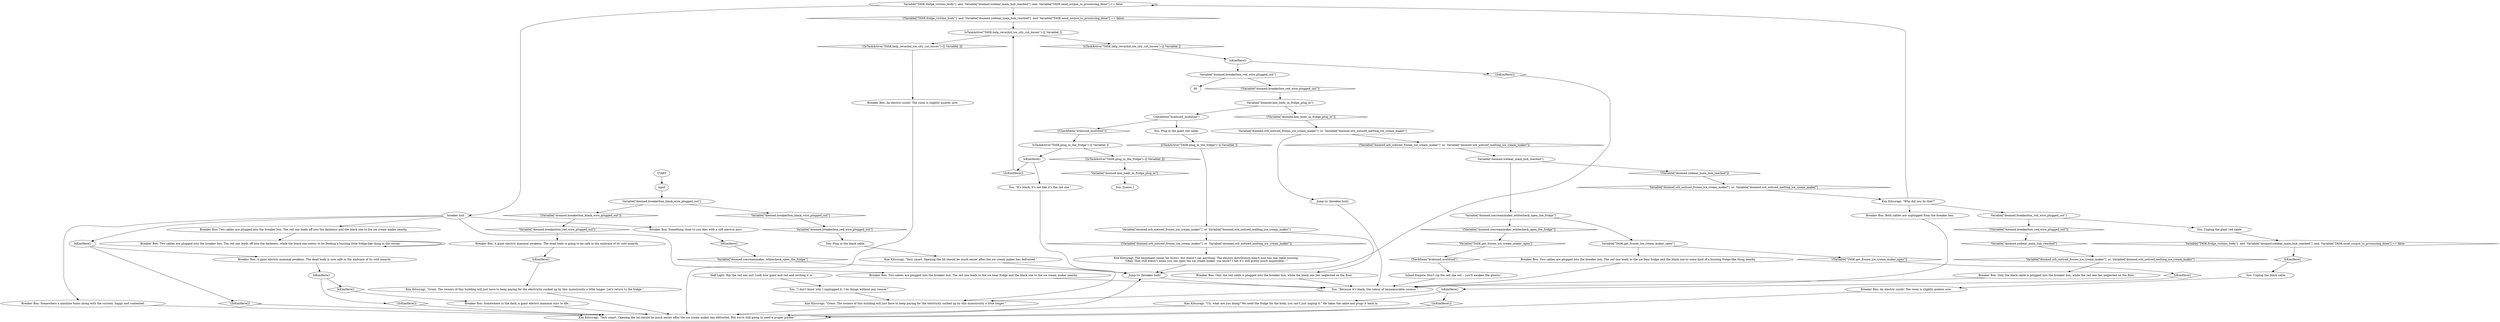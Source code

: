 # DOOMED / BREAKER BOX
# Doomed cellar, breaker box. DONE. 
#
#Get task finished for locate a fridge if you need to plug the fridge back in.
# ==================================================
digraph G {
	  0 [label="START"];
	  1 [label="input"];
	  2 [label="Jump to: [breaker hub]"];
	  3 [label="IsKimHere()"];
	  4 [label="IsKimHere()", shape=diamond];
	  5 [label="!(IsKimHere())", shape=diamond];
	  6 [label="Variable[\"doomed.breakerbox_black_wire_plugged_out\"]"];
	  7 [label="Variable[\"doomed.breakerbox_black_wire_plugged_out\"]", shape=diamond];
	  8 [label="!(Variable[\"doomed.breakerbox_black_wire_plugged_out\"])", shape=diamond];
	  9 [label="Kim Kitsuragi: \"Great. The owners of this building will just have to keep paying for the electricity sucked up by this monstrosity a little longer. Let's return to the fridge.\""];
	  10 [label="IsTaskActive(\"TASK.help_revachol_ice_city_cut_losses\")--[[ Variable[ ]]"];
	  11 [label="IsTaskActive(\"TASK.help_revachol_ice_city_cut_losses\")--[[ Variable[ ]]", shape=diamond];
	  12 [label="!(IsTaskActive(\"TASK.help_revachol_ice_city_cut_losses\")--[[ Variable[ ]])", shape=diamond];
	  13 [label="Half Light: Rip the red one out! Look how giant and red and inviting it is..."];
	  14 [label="Breaker Box: Two cables are plugged into the breaker box. The red one leads off into the darkness, while the black one seems to be feeding a buzzing little fridge-like thing in the corner."];
	  15 [label="Variable[\"doomed.icebear_main_hub_reached\"]"];
	  16 [label="Variable[\"doomed.icebear_main_hub_reached\"]", shape=diamond];
	  17 [label="!(Variable[\"doomed.icebear_main_hub_reached\"])", shape=diamond];
	  18 [label="Variable[\"doomed.icecreammaker_whitecheck_open_the_fridge\"]"];
	  19 [label="Variable[\"doomed.icecreammaker_whitecheck_open_the_fridge\"]", shape=diamond];
	  20 [label="!(Variable[\"doomed.icecreammaker_whitecheck_open_the_fridge\"])", shape=diamond];
	  21 [label="Variable[\"TASK.get_frozen_ice_cream_maker_open\"]"];
	  22 [label="Variable[\"TASK.get_frozen_ice_cream_maker_open\"]", shape=diamond];
	  23 [label="!(Variable[\"TASK.get_frozen_ice_cream_maker_open\"])", shape=diamond];
	  24 [label="Breaker Box: Two cables are plugged into the breaker box. The red one leads to the ice bear fridge and the black one to some kind of a buzzing fridge-like thing nearby."];
	  25 [label="Kim Kitsuragi: The lieutenant raises his brows, but doesn't say anything. The electric distribution board now has one cable missing.\n\"Okay. That still doesn't mean you can open the ice cream maker, you know? I bet it's still pretty much impossible...\""];
	  26 [label="Kim Kitsuragi: \"Great. The owners of this building will just have to keep paying for the electricity sucked up by this monstrosity a little longer.\""];
	  27 [label="Breaker Box: Somewhere in the dark, a giant electric mammal stirs to life..."];
	  28 [label="Variable[\"doomed.orb_noticed_frozen_ice_cream_maker\"]  or  Variable[\"doomed.orb_noticed_melting_ice_cream_maker\"]"];
	  29 [label="Variable[\"doomed.orb_noticed_frozen_ice_cream_maker\"]  or  Variable[\"doomed.orb_noticed_melting_ice_cream_maker\"]", shape=diamond];
	  30 [label="!(Variable[\"doomed.orb_noticed_frozen_ice_cream_maker\"]  or  Variable[\"doomed.orb_noticed_melting_ice_cream_maker\"])", shape=diamond];
	  31 [label="Jump to: [breaker hub]"];
	  32 [label="Kim Kitsuragi: \"Very smart. Opening the lid should be much easier after the ice cream maker has defrosted. But we're still going to need a proper prybar.\""];
	  33 [label="IsTaskActive(\"TASK.plug_in_the_fridge\")--[[ Variable[ ]]"];
	  34 [label="IsTaskActive(\"TASK.plug_in_the_fridge\")--[[ Variable[ ]]", shape=diamond];
	  35 [label="!(IsTaskActive(\"TASK.plug_in_the_fridge\")--[[ Variable[ ]])", shape=diamond];
	  36 [label="IsKimHere()"];
	  37 [label="IsKimHere()", shape=diamond];
	  38 [label="!(IsKimHere())", shape=diamond];
	  39 [label="You: \"It's black, it's not like it's the red one.\""];
	  40 [label="Variable[\"doomed.breakerbox_red_wire_plugged_out\"]"];
	  41 [label="Variable[\"doomed.breakerbox_red_wire_plugged_out\"]", shape=diamond];
	  42 [label="!(Variable[\"doomed.breakerbox_red_wire_plugged_out\"])", shape=diamond];
	  43 [label="You: Unplug the giant red cable."];
	  44 [label="Breaker Box: Two cables are plugged into the breaker box. The red one leads to the ice bear fridge and the black one to the ice cream maker nearby."];
	  45 [label="Breaker Box: Only the black cable is plugged into the breaker box, while the red one lies neglected on the floor."];
	  46 [label="Breaker Box: A giant electric mammal awakens. The dead body is going to be safe in the embrace of its cold innards."];
	  47 [label="Variable[\"doomed.orb_noticed_frozen_ice_cream_maker\"]  or  Variable[\"doomed.orb_noticed_melting_ice_cream_maker\"]"];
	  48 [label="Variable[\"doomed.orb_noticed_frozen_ice_cream_maker\"]  or  Variable[\"doomed.orb_noticed_melting_ice_cream_maker\"]", shape=diamond];
	  49 [label="!(Variable[\"doomed.orb_noticed_frozen_ice_cream_maker\"]  or  Variable[\"doomed.orb_noticed_melting_ice_cream_maker\"])", shape=diamond];
	  50 [label="Breaker Box: Only the red cable is plugged into the breaker box, while the black one lies neglected on the floor."];
	  51 [label="Variable[\"doomed.kim_body_in_fridge_plug_in\"]"];
	  52 [label="Variable[\"doomed.kim_body_in_fridge_plug_in\"]", shape=diamond];
	  53 [label="!(Variable[\"doomed.kim_body_in_fridge_plug_in\"])", shape=diamond];
	  54 [label="CheckItem(\"kvalsund_multitool\")"];
	  55 [label="CheckItem(\"kvalsund_multitool\")", shape=diamond];
	  56 [label="!(CheckItem(\"kvalsund_multitool\"))", shape=diamond];
	  57 [label="You: Plug in the giant red cable."];
	  58 [label="Breaker Box: Somewhere a machine hums along with the current, happy and contented."];
	  59 [label="Kim Kitsuragi: \"Very smart. Opening the lid should be much easier after the ice cream maker has defrosted.\""];
	  60 [label="Inland Empire: Don't rip the red one out -- you'll awaken the ghosts!"];
	  61 [label="You: \"I don't know why I unplugged it, I do things without any reason.\""];
	  62 [label="Variable[\"TASK.fridge_victims_body\"]  and  Variable[\"doomed.icebear_main_hub_reached\"]  and  Variable[\"TASK.send_corpse_to_processing_done\"] == false"];
	  63 [label="Variable[\"TASK.fridge_victims_body\"]  and  Variable[\"doomed.icebear_main_hub_reached\"]  and  Variable[\"TASK.send_corpse_to_processing_done\"] == false", shape=diamond];
	  64 [label="!(Variable[\"TASK.fridge_victims_body\"]  and  Variable[\"doomed.icebear_main_hub_reached\"]  and  Variable[\"TASK.send_corpse_to_processing_done\"] == false)", shape=diamond];
	  65 [label="breaker hub"];
	  66 [label="You: \"Because it's black, the colour of immeasurable cosmos.\""];
	  67 [label="Breaker Box: Both cables are unplugged from the breaker box."];
	  68 [label="You: Plug in the black cable."];
	  69 [label="Breaker Box: Two cables are plugged into the breaker box. The red one leads off into the darkness and the black one to the ice cream maker nearby."];
	  70 [label="Kim Kitsuragi: \"Why did you do that?\""];
	  71 [label="IsKimHere()"];
	  72 [label="IsKimHere()", shape=diamond];
	  73 [label="!(IsKimHere())", shape=diamond];
	  74 [label="Kim Kitsuragi: \"Uh, what are you doing? We need the fridge for the body, you can't just unplug it.\" He takes the cable and plugs it back in."];
	  75 [label="You: Unplug the black cable."];
	  76 [label="IsKimHere()"];
	  77 [label="IsKimHere()", shape=diamond];
	  78 [label="!(IsKimHere())", shape=diamond];
	  79 [label="Breaker Box: A giant electric mammal awakens. The dead body is now safe in the embrace of its cold innards."];
	  80 [label="You: [Leave.]"];
	  81 [label="Breaker Box: Something close to you dies with a soft electric purr."];
	  82 [label="Breaker Box: An electric sizzle! The room is slightly quieter now."];
	  83 [label="Breaker Box: An electric sizzle! The room is slightly quieter now."];
	  84 [label="IsKimHere()"];
	  85 [label="IsKimHere()", shape=diamond];
	  86 [label="!(IsKimHere())", shape=diamond];
	  87 [label="Variable[\"doomed.breakerbox_red_wire_plugged_out\"]"];
	  88 [label="Variable[\"doomed.breakerbox_red_wire_plugged_out\"]", shape=diamond];
	  89 [label="!(Variable[\"doomed.breakerbox_red_wire_plugged_out\"])", shape=diamond];
	  0 -> 1
	  1 -> 6
	  2 -> 66
	  3 -> 4
	  3 -> 5
	  4 -> 27
	  5 -> 32
	  6 -> 8
	  6 -> 7
	  7 -> 88
	  8 -> 41
	  9 -> 32
	  10 -> 11
	  10 -> 12
	  11 -> 84
	  12 -> 83
	  13 -> 61
	  14 -> 14
	  15 -> 17
	  15 -> 18
	  16 -> 48
	  17 -> 29
	  18 -> 20
	  18 -> 21
	  19 -> 2
	  20 -> 22
	  21 -> 24
	  21 -> 23
	  22 -> 55
	  23 -> 85
	  24 -> 66
	  25 -> 2
	  26 -> 32
	  27 -> 32
	  28 -> 30
	  28 -> 31
	  29 -> 70
	  30 -> 15
	  31 -> 66
	  32 -> 2
	  33 -> 35
	  33 -> 36
	  34 -> 47
	  35 -> 52
	  36 -> 38
	  36 -> 39
	  37 -> 75
	  38 -> 10
	  39 -> 26
	  40 -> 42
	  40 -> 43
	  41 -> 46
	  42 -> 16
	  43 -> 63
	  44 -> 66
	  45 -> 66
	  46 -> 72
	  47 -> 49
	  47 -> 50
	  48 -> 45
	  49 -> 25
	  50 -> 66
	  51 -> 53
	  51 -> 54
	  52 -> 80
	  53 -> 28
	  54 -> 56
	  54 -> 57
	  55 -> 60
	  56 -> 33
	  57 -> 34
	  58 -> 32
	  59 -> 2
	  60 -> 66
	  61 -> 26
	  62 -> 64
	  62 -> 65
	  63 -> 37
	  64 -> 10
	  65 -> 69
	  65 -> 44
	  65 -> 76
	  65 -> 81
	  65 -> 58
	  66 -> 26
	  67 -> 66
	  68 -> 59
	  69 -> 14
	  70 -> 40
	  70 -> 67
	  70 -> 62
	  71 -> 73
	  71 -> 74
	  72 -> 9
	  73 -> 32
	  74 -> 32
	  75 -> 82
	  76 -> 78
	  76 -> 79
	  77 -> 19
	  78 -> 32
	  79 -> 3
	  81 -> 77
	  82 -> 32
	  83 -> 32
	  84 -> 86
	  84 -> 87
	  85 -> 71
	  86 -> 2
	  87 -> 89
	  87 -> 90
	  88 -> 68
	  89 -> 51
}


